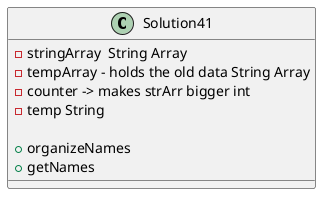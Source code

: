 @startuml

class Solution41
{
    -stringArray  String Array
    -tempArray - holds the old data String Array
    -counter -> makes strArr bigger int
    -temp String

    +organizeNames
    +getNames
}


@enduml
